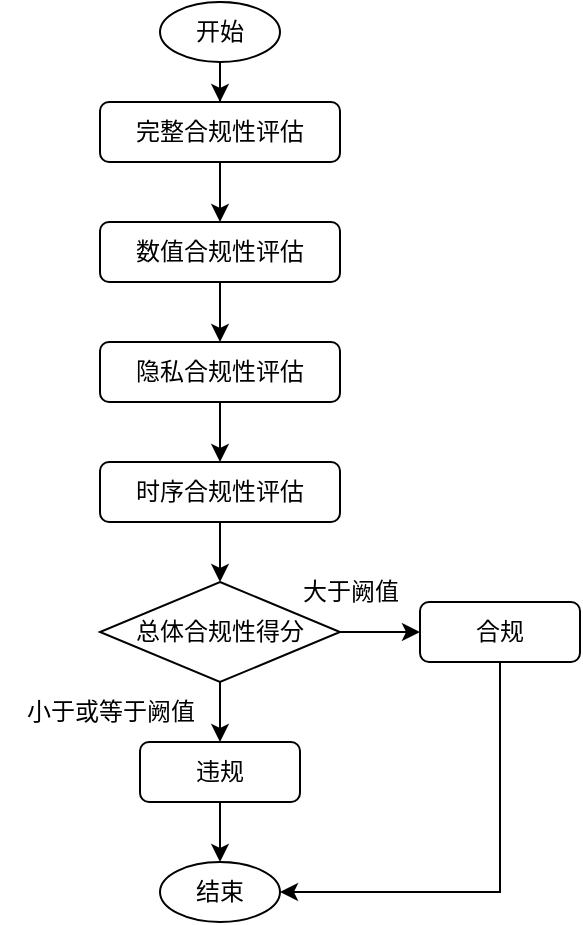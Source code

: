 <mxfile version="22.1.7" type="github" pages="4">
  <diagram name="第 1 页" id="duYfF738FFXLdUVlWwJw">
    <mxGraphModel dx="780" dy="321" grid="1" gridSize="10" guides="1" tooltips="1" connect="1" arrows="1" fold="1" page="1" pageScale="1" pageWidth="827" pageHeight="1169" math="0" shadow="0">
      <root>
        <mxCell id="0" />
        <mxCell id="1" parent="0" />
        <mxCell id="S93av5Pd2ih0I8A_oCEs-7" style="edgeStyle=orthogonalEdgeStyle;rounded=0;orthogonalLoop=1;jettySize=auto;html=1;" parent="1" source="S93av5Pd2ih0I8A_oCEs-1" target="S93av5Pd2ih0I8A_oCEs-2" edge="1">
          <mxGeometry relative="1" as="geometry" />
        </mxCell>
        <mxCell id="S93av5Pd2ih0I8A_oCEs-1" value="完整合规性评估" style="rounded=1;whiteSpace=wrap;html=1;" parent="1" vertex="1">
          <mxGeometry x="240" y="160" width="120" height="30" as="geometry" />
        </mxCell>
        <mxCell id="S93av5Pd2ih0I8A_oCEs-8" style="edgeStyle=orthogonalEdgeStyle;rounded=0;orthogonalLoop=1;jettySize=auto;html=1;" parent="1" source="S93av5Pd2ih0I8A_oCEs-2" target="S93av5Pd2ih0I8A_oCEs-4" edge="1">
          <mxGeometry relative="1" as="geometry" />
        </mxCell>
        <mxCell id="S93av5Pd2ih0I8A_oCEs-2" value="数值合规性评估" style="rounded=1;whiteSpace=wrap;html=1;" parent="1" vertex="1">
          <mxGeometry x="240" y="220" width="120" height="30" as="geometry" />
        </mxCell>
        <mxCell id="S93av5Pd2ih0I8A_oCEs-10" style="edgeStyle=orthogonalEdgeStyle;rounded=0;orthogonalLoop=1;jettySize=auto;html=1;entryX=0.5;entryY=0;entryDx=0;entryDy=0;" parent="1" source="S93av5Pd2ih0I8A_oCEs-3" edge="1">
          <mxGeometry relative="1" as="geometry">
            <mxPoint x="300" y="400" as="targetPoint" />
          </mxGeometry>
        </mxCell>
        <mxCell id="S93av5Pd2ih0I8A_oCEs-3" value="时序合规性评估" style="rounded=1;whiteSpace=wrap;html=1;" parent="1" vertex="1">
          <mxGeometry x="240" y="340" width="120" height="30" as="geometry" />
        </mxCell>
        <mxCell id="S93av5Pd2ih0I8A_oCEs-9" style="edgeStyle=orthogonalEdgeStyle;rounded=0;orthogonalLoop=1;jettySize=auto;html=1;entryX=0.5;entryY=0;entryDx=0;entryDy=0;" parent="1" source="S93av5Pd2ih0I8A_oCEs-4" target="S93av5Pd2ih0I8A_oCEs-3" edge="1">
          <mxGeometry relative="1" as="geometry" />
        </mxCell>
        <mxCell id="S93av5Pd2ih0I8A_oCEs-4" value="隐私合规性评估" style="rounded=1;whiteSpace=wrap;html=1;" parent="1" vertex="1">
          <mxGeometry x="240" y="280" width="120" height="30" as="geometry" />
        </mxCell>
        <mxCell id="S93av5Pd2ih0I8A_oCEs-12" style="edgeStyle=orthogonalEdgeStyle;rounded=0;orthogonalLoop=1;jettySize=auto;html=1;entryX=0.5;entryY=0;entryDx=0;entryDy=0;" parent="1" source="S93av5Pd2ih0I8A_oCEs-11" target="S93av5Pd2ih0I8A_oCEs-1" edge="1">
          <mxGeometry relative="1" as="geometry" />
        </mxCell>
        <mxCell id="S93av5Pd2ih0I8A_oCEs-11" value="开始" style="ellipse;whiteSpace=wrap;html=1;" parent="1" vertex="1">
          <mxGeometry x="270" y="110" width="60" height="30" as="geometry" />
        </mxCell>
        <mxCell id="S93av5Pd2ih0I8A_oCEs-13" value="结束" style="ellipse;whiteSpace=wrap;html=1;" parent="1" vertex="1">
          <mxGeometry x="270" y="540" width="60" height="30" as="geometry" />
        </mxCell>
        <mxCell id="RI4J65ae3wJjC9MfnjZI-4" style="edgeStyle=orthogonalEdgeStyle;rounded=0;orthogonalLoop=1;jettySize=auto;html=1;exitX=1;exitY=0.5;exitDx=0;exitDy=0;" edge="1" parent="1" source="RI4J65ae3wJjC9MfnjZI-1" target="RI4J65ae3wJjC9MfnjZI-2">
          <mxGeometry relative="1" as="geometry" />
        </mxCell>
        <mxCell id="RI4J65ae3wJjC9MfnjZI-6" style="edgeStyle=orthogonalEdgeStyle;rounded=0;orthogonalLoop=1;jettySize=auto;html=1;exitX=0.5;exitY=1;exitDx=0;exitDy=0;entryX=0.5;entryY=0;entryDx=0;entryDy=0;" edge="1" parent="1" source="RI4J65ae3wJjC9MfnjZI-1" target="RI4J65ae3wJjC9MfnjZI-3">
          <mxGeometry relative="1" as="geometry" />
        </mxCell>
        <mxCell id="RI4J65ae3wJjC9MfnjZI-1" value="总体合规性得分" style="rhombus;whiteSpace=wrap;html=1;" vertex="1" parent="1">
          <mxGeometry x="240" y="400" width="120" height="50" as="geometry" />
        </mxCell>
        <mxCell id="RI4J65ae3wJjC9MfnjZI-9" style="edgeStyle=orthogonalEdgeStyle;rounded=0;orthogonalLoop=1;jettySize=auto;html=1;entryX=1;entryY=0.5;entryDx=0;entryDy=0;" edge="1" parent="1" source="RI4J65ae3wJjC9MfnjZI-2" target="S93av5Pd2ih0I8A_oCEs-13">
          <mxGeometry relative="1" as="geometry">
            <Array as="points">
              <mxPoint x="440" y="555" />
            </Array>
          </mxGeometry>
        </mxCell>
        <mxCell id="RI4J65ae3wJjC9MfnjZI-2" value="合规" style="rounded=1;whiteSpace=wrap;html=1;" vertex="1" parent="1">
          <mxGeometry x="400" y="410" width="80" height="30" as="geometry" />
        </mxCell>
        <mxCell id="RI4J65ae3wJjC9MfnjZI-8" style="edgeStyle=orthogonalEdgeStyle;rounded=0;orthogonalLoop=1;jettySize=auto;html=1;entryX=0.5;entryY=0;entryDx=0;entryDy=0;" edge="1" parent="1" source="RI4J65ae3wJjC9MfnjZI-3" target="S93av5Pd2ih0I8A_oCEs-13">
          <mxGeometry relative="1" as="geometry" />
        </mxCell>
        <mxCell id="RI4J65ae3wJjC9MfnjZI-3" value="违规" style="rounded=1;whiteSpace=wrap;html=1;" vertex="1" parent="1">
          <mxGeometry x="260" y="480" width="80" height="30" as="geometry" />
        </mxCell>
        <mxCell id="RI4J65ae3wJjC9MfnjZI-5" value="大于阙值" style="text;html=1;align=center;verticalAlign=middle;resizable=0;points=[];autosize=1;strokeColor=none;fillColor=none;" vertex="1" parent="1">
          <mxGeometry x="330" y="390" width="70" height="30" as="geometry" />
        </mxCell>
        <mxCell id="RI4J65ae3wJjC9MfnjZI-7" value="小于或等于阙值" style="text;html=1;align=center;verticalAlign=middle;resizable=0;points=[];autosize=1;strokeColor=none;fillColor=none;" vertex="1" parent="1">
          <mxGeometry x="190" y="450" width="110" height="30" as="geometry" />
        </mxCell>
      </root>
    </mxGraphModel>
  </diagram>
  <diagram id="mF9gMwfxwTOwPjRndG5x" name="第 2 页">
    <mxGraphModel dx="808" dy="350" grid="1" gridSize="10" guides="1" tooltips="1" connect="1" arrows="1" fold="1" page="1" pageScale="1" pageWidth="827" pageHeight="1169" math="0" shadow="0">
      <root>
        <mxCell id="0" />
        <mxCell id="1" parent="0" />
        <mxCell id="R7eW29wTfnAi3ksOzGpQ-1" value="" style="shape=table;startSize=0;container=1;collapsible=0;childLayout=tableLayout;" parent="1" vertex="1">
          <mxGeometry x="80" y="110" width="320" height="240" as="geometry" />
        </mxCell>
        <mxCell id="R7eW29wTfnAi3ksOzGpQ-2" value="" style="shape=tableRow;horizontal=0;startSize=0;swimlaneHead=0;swimlaneBody=0;strokeColor=inherit;top=0;left=0;bottom=0;right=0;collapsible=0;dropTarget=0;fillColor=none;points=[[0,0.5],[1,0.5]];portConstraint=eastwest;" parent="R7eW29wTfnAi3ksOzGpQ-1" vertex="1">
          <mxGeometry width="320" height="40" as="geometry" />
        </mxCell>
        <mxCell id="R7eW29wTfnAi3ksOzGpQ-3" value="样品名称" style="shape=partialRectangle;html=1;whiteSpace=wrap;connectable=0;strokeColor=inherit;overflow=hidden;fillColor=none;top=0;left=0;bottom=0;right=0;pointerEvents=1;" parent="R7eW29wTfnAi3ksOzGpQ-2" vertex="1">
          <mxGeometry width="60" height="40" as="geometry">
            <mxRectangle width="60" height="40" as="alternateBounds" />
          </mxGeometry>
        </mxCell>
        <mxCell id="R7eW29wTfnAi3ksOzGpQ-4" value="氢化煤油" style="shape=partialRectangle;html=1;whiteSpace=wrap;connectable=0;strokeColor=inherit;overflow=hidden;fillColor=none;top=0;left=0;bottom=0;right=0;pointerEvents=1;" parent="R7eW29wTfnAi3ksOzGpQ-2" vertex="1">
          <mxGeometry x="60" width="100" height="40" as="geometry">
            <mxRectangle width="100" height="40" as="alternateBounds" />
          </mxGeometry>
        </mxCell>
        <mxCell id="R7eW29wTfnAi3ksOzGpQ-5" value="测试编号" style="shape=partialRectangle;html=1;whiteSpace=wrap;connectable=0;strokeColor=inherit;overflow=hidden;fillColor=none;top=0;left=0;bottom=0;right=0;pointerEvents=1;" parent="R7eW29wTfnAi3ksOzGpQ-2" vertex="1">
          <mxGeometry x="160" width="60" height="40" as="geometry">
            <mxRectangle width="60" height="40" as="alternateBounds" />
          </mxGeometry>
        </mxCell>
        <mxCell id="R7eW29wTfnAi3ksOzGpQ-6" value="xxxx-xxxx" style="shape=partialRectangle;html=1;whiteSpace=wrap;connectable=0;strokeColor=inherit;overflow=hidden;fillColor=none;top=0;left=0;bottom=0;right=0;pointerEvents=1;" parent="R7eW29wTfnAi3ksOzGpQ-2" vertex="1">
          <mxGeometry x="220" width="100" height="40" as="geometry">
            <mxRectangle width="100" height="40" as="alternateBounds" />
          </mxGeometry>
        </mxCell>
        <mxCell id="R7eW29wTfnAi3ksOzGpQ-7" value="" style="shape=tableRow;horizontal=0;startSize=0;swimlaneHead=0;swimlaneBody=0;strokeColor=inherit;top=0;left=0;bottom=0;right=0;collapsible=0;dropTarget=0;fillColor=none;points=[[0,0.5],[1,0.5]];portConstraint=eastwest;" parent="R7eW29wTfnAi3ksOzGpQ-1" vertex="1">
          <mxGeometry y="40" width="320" height="40" as="geometry" />
        </mxCell>
        <mxCell id="R7eW29wTfnAi3ksOzGpQ-8" value="委托单位" style="shape=partialRectangle;html=1;whiteSpace=wrap;connectable=0;strokeColor=inherit;overflow=hidden;fillColor=none;top=0;left=0;bottom=0;right=0;pointerEvents=1;" parent="R7eW29wTfnAi3ksOzGpQ-7" vertex="1">
          <mxGeometry width="60" height="40" as="geometry">
            <mxRectangle width="60" height="40" as="alternateBounds" />
          </mxGeometry>
        </mxCell>
        <mxCell id="R7eW29wTfnAi3ksOzGpQ-9" value="公司A" style="shape=partialRectangle;html=1;whiteSpace=wrap;connectable=0;strokeColor=inherit;overflow=hidden;fillColor=none;top=0;left=0;bottom=0;right=0;pointerEvents=1;" parent="R7eW29wTfnAi3ksOzGpQ-7" vertex="1">
          <mxGeometry x="60" width="100" height="40" as="geometry">
            <mxRectangle width="100" height="40" as="alternateBounds" />
          </mxGeometry>
        </mxCell>
        <mxCell id="R7eW29wTfnAi3ksOzGpQ-10" value="委托单位地址" style="shape=partialRectangle;html=1;whiteSpace=wrap;connectable=0;strokeColor=inherit;overflow=hidden;fillColor=none;top=0;left=0;bottom=0;right=0;pointerEvents=1;" parent="R7eW29wTfnAi3ksOzGpQ-7" vertex="1">
          <mxGeometry x="160" width="60" height="40" as="geometry">
            <mxRectangle width="60" height="40" as="alternateBounds" />
          </mxGeometry>
        </mxCell>
        <mxCell id="R7eW29wTfnAi3ksOzGpQ-11" value="具体地址" style="shape=partialRectangle;html=1;whiteSpace=wrap;connectable=0;strokeColor=inherit;overflow=hidden;fillColor=none;top=0;left=0;bottom=0;right=0;pointerEvents=1;" parent="R7eW29wTfnAi3ksOzGpQ-7" vertex="1">
          <mxGeometry x="220" width="100" height="40" as="geometry">
            <mxRectangle width="100" height="40" as="alternateBounds" />
          </mxGeometry>
        </mxCell>
        <mxCell id="R7eW29wTfnAi3ksOzGpQ-12" value="" style="shape=tableRow;horizontal=0;startSize=0;swimlaneHead=0;swimlaneBody=0;strokeColor=inherit;top=0;left=0;bottom=0;right=0;collapsible=0;dropTarget=0;fillColor=none;points=[[0,0.5],[1,0.5]];portConstraint=eastwest;" parent="R7eW29wTfnAi3ksOzGpQ-1" vertex="1">
          <mxGeometry y="80" width="320" height="40" as="geometry" />
        </mxCell>
        <mxCell id="R7eW29wTfnAi3ksOzGpQ-13" value="生产单位" style="shape=partialRectangle;html=1;whiteSpace=wrap;connectable=0;strokeColor=inherit;overflow=hidden;fillColor=none;top=0;left=0;bottom=0;right=0;pointerEvents=1;" parent="R7eW29wTfnAi3ksOzGpQ-12" vertex="1">
          <mxGeometry width="60" height="40" as="geometry">
            <mxRectangle width="60" height="40" as="alternateBounds" />
          </mxGeometry>
        </mxCell>
        <mxCell id="R7eW29wTfnAi3ksOzGpQ-14" value="公司B" style="shape=partialRectangle;html=1;whiteSpace=wrap;connectable=0;strokeColor=inherit;overflow=hidden;fillColor=none;top=0;left=0;bottom=0;right=0;pointerEvents=1;" parent="R7eW29wTfnAi3ksOzGpQ-12" vertex="1">
          <mxGeometry x="60" width="100" height="40" as="geometry">
            <mxRectangle width="100" height="40" as="alternateBounds" />
          </mxGeometry>
        </mxCell>
        <mxCell id="R7eW29wTfnAi3ksOzGpQ-15" value="生产单位地址" style="shape=partialRectangle;html=1;whiteSpace=wrap;connectable=0;strokeColor=inherit;overflow=hidden;fillColor=none;top=0;left=0;bottom=0;right=0;pointerEvents=1;" parent="R7eW29wTfnAi3ksOzGpQ-12" vertex="1">
          <mxGeometry x="160" width="60" height="40" as="geometry">
            <mxRectangle width="60" height="40" as="alternateBounds" />
          </mxGeometry>
        </mxCell>
        <mxCell id="R7eW29wTfnAi3ksOzGpQ-16" value="具体地址" style="shape=partialRectangle;html=1;whiteSpace=wrap;connectable=0;strokeColor=inherit;overflow=hidden;fillColor=none;top=0;left=0;bottom=0;right=0;pointerEvents=1;" parent="R7eW29wTfnAi3ksOzGpQ-12" vertex="1">
          <mxGeometry x="220" width="100" height="40" as="geometry">
            <mxRectangle width="100" height="40" as="alternateBounds" />
          </mxGeometry>
        </mxCell>
        <mxCell id="R7eW29wTfnAi3ksOzGpQ-17" value="" style="shape=tableRow;horizontal=0;startSize=0;swimlaneHead=0;swimlaneBody=0;strokeColor=inherit;top=0;left=0;bottom=0;right=0;collapsible=0;dropTarget=0;fillColor=none;points=[[0,0.5],[1,0.5]];portConstraint=eastwest;" parent="R7eW29wTfnAi3ksOzGpQ-1" vertex="1">
          <mxGeometry y="120" width="320" height="40" as="geometry" />
        </mxCell>
        <mxCell id="R7eW29wTfnAi3ksOzGpQ-18" value="样品描述" style="shape=partialRectangle;html=1;whiteSpace=wrap;connectable=0;strokeColor=inherit;overflow=hidden;fillColor=none;top=0;left=0;bottom=0;right=0;pointerEvents=1;" parent="R7eW29wTfnAi3ksOzGpQ-17" vertex="1">
          <mxGeometry width="60" height="40" as="geometry">
            <mxRectangle width="60" height="40" as="alternateBounds" />
          </mxGeometry>
        </mxCell>
        <mxCell id="R7eW29wTfnAi3ksOzGpQ-19" value="完好" style="shape=partialRectangle;html=1;whiteSpace=wrap;connectable=0;strokeColor=inherit;overflow=hidden;fillColor=none;top=0;left=0;bottom=0;right=0;pointerEvents=1;" parent="R7eW29wTfnAi3ksOzGpQ-17" vertex="1">
          <mxGeometry x="60" width="100" height="40" as="geometry">
            <mxRectangle width="100" height="40" as="alternateBounds" />
          </mxGeometry>
        </mxCell>
        <mxCell id="R7eW29wTfnAi3ksOzGpQ-20" value="样品数量" style="shape=partialRectangle;html=1;whiteSpace=wrap;connectable=0;strokeColor=inherit;overflow=hidden;fillColor=none;top=0;left=0;bottom=0;right=0;pointerEvents=1;" parent="R7eW29wTfnAi3ksOzGpQ-17" vertex="1">
          <mxGeometry x="160" width="60" height="40" as="geometry">
            <mxRectangle width="60" height="40" as="alternateBounds" />
          </mxGeometry>
        </mxCell>
        <mxCell id="R7eW29wTfnAi3ksOzGpQ-21" value="1" style="shape=partialRectangle;html=1;whiteSpace=wrap;connectable=0;strokeColor=inherit;overflow=hidden;fillColor=none;top=0;left=0;bottom=0;right=0;pointerEvents=1;" parent="R7eW29wTfnAi3ksOzGpQ-17" vertex="1">
          <mxGeometry x="220" width="100" height="40" as="geometry">
            <mxRectangle width="100" height="40" as="alternateBounds" />
          </mxGeometry>
        </mxCell>
        <mxCell id="R7eW29wTfnAi3ksOzGpQ-22" value="" style="shape=tableRow;horizontal=0;startSize=0;swimlaneHead=0;swimlaneBody=0;strokeColor=inherit;top=0;left=0;bottom=0;right=0;collapsible=0;dropTarget=0;fillColor=none;points=[[0,0.5],[1,0.5]];portConstraint=eastwest;" parent="R7eW29wTfnAi3ksOzGpQ-1" vertex="1">
          <mxGeometry y="160" width="320" height="40" as="geometry" />
        </mxCell>
        <mxCell id="R7eW29wTfnAi3ksOzGpQ-23" value="测试依据" style="shape=partialRectangle;html=1;whiteSpace=wrap;connectable=0;strokeColor=inherit;overflow=hidden;fillColor=none;top=0;left=0;bottom=0;right=0;pointerEvents=1;" parent="R7eW29wTfnAi3ksOzGpQ-22" vertex="1">
          <mxGeometry width="60" height="40" as="geometry">
            <mxRectangle width="60" height="40" as="alternateBounds" />
          </mxGeometry>
        </mxCell>
        <mxCell id="R7eW29wTfnAi3ksOzGpQ-24" value="Q/BH(10)JD-1502B09-2020" style="shape=partialRectangle;html=1;whiteSpace=wrap;connectable=0;strokeColor=inherit;overflow=hidden;fillColor=none;top=0;left=0;bottom=0;right=0;pointerEvents=1;rowspan=1;colspan=3;" parent="R7eW29wTfnAi3ksOzGpQ-22" vertex="1">
          <mxGeometry x="60" width="260" height="40" as="geometry">
            <mxRectangle width="100" height="40" as="alternateBounds" />
          </mxGeometry>
        </mxCell>
        <mxCell id="R7eW29wTfnAi3ksOzGpQ-25" value="" style="shape=partialRectangle;html=1;whiteSpace=wrap;connectable=0;strokeColor=inherit;overflow=hidden;fillColor=none;top=0;left=0;bottom=0;right=0;pointerEvents=1;" parent="R7eW29wTfnAi3ksOzGpQ-22" vertex="1" visible="0">
          <mxGeometry x="160" width="60" height="40" as="geometry">
            <mxRectangle width="60" height="40" as="alternateBounds" />
          </mxGeometry>
        </mxCell>
        <mxCell id="R7eW29wTfnAi3ksOzGpQ-26" value="" style="shape=partialRectangle;html=1;whiteSpace=wrap;connectable=0;strokeColor=inherit;overflow=hidden;fillColor=none;top=0;left=0;bottom=0;right=0;pointerEvents=1;" parent="R7eW29wTfnAi3ksOzGpQ-22" vertex="1" visible="0">
          <mxGeometry x="220" width="100" height="40" as="geometry">
            <mxRectangle width="100" height="40" as="alternateBounds" />
          </mxGeometry>
        </mxCell>
        <mxCell id="R7eW29wTfnAi3ksOzGpQ-27" value="" style="shape=tableRow;horizontal=0;startSize=0;swimlaneHead=0;swimlaneBody=0;strokeColor=inherit;top=0;left=0;bottom=0;right=0;collapsible=0;dropTarget=0;fillColor=none;points=[[0,0.5],[1,0.5]];portConstraint=eastwest;" parent="R7eW29wTfnAi3ksOzGpQ-1" vertex="1">
          <mxGeometry y="200" width="320" height="40" as="geometry" />
        </mxCell>
        <mxCell id="R7eW29wTfnAi3ksOzGpQ-28" value="&lt;table&gt;&lt;tbody&gt;&lt;tr&gt;&lt;td&gt;测试项目&lt;/td&gt;&lt;/tr&gt;&lt;/tbody&gt;&lt;/table&gt;" style="shape=partialRectangle;html=1;whiteSpace=wrap;connectable=0;strokeColor=inherit;overflow=hidden;fillColor=none;top=0;left=0;bottom=0;right=0;pointerEvents=1;" parent="R7eW29wTfnAi3ksOzGpQ-27" vertex="1">
          <mxGeometry width="60" height="40" as="geometry">
            <mxRectangle width="60" height="40" as="alternateBounds" />
          </mxGeometry>
        </mxCell>
        <mxCell id="R7eW29wTfnAi3ksOzGpQ-29" value="分子式、密度、粘度、蒸馏（常压下）" style="shape=partialRectangle;html=1;whiteSpace=wrap;connectable=0;strokeColor=inherit;overflow=hidden;fillColor=none;top=0;left=0;bottom=0;right=0;pointerEvents=1;rowspan=1;colspan=3;" parent="R7eW29wTfnAi3ksOzGpQ-27" vertex="1">
          <mxGeometry x="60" width="260" height="40" as="geometry">
            <mxRectangle width="100" height="40" as="alternateBounds" />
          </mxGeometry>
        </mxCell>
        <mxCell id="R7eW29wTfnAi3ksOzGpQ-30" value="" style="shape=partialRectangle;html=1;whiteSpace=wrap;connectable=0;strokeColor=inherit;overflow=hidden;fillColor=none;top=0;left=0;bottom=0;right=0;pointerEvents=1;" parent="R7eW29wTfnAi3ksOzGpQ-27" vertex="1" visible="0">
          <mxGeometry x="160" width="60" height="40" as="geometry">
            <mxRectangle width="60" height="40" as="alternateBounds" />
          </mxGeometry>
        </mxCell>
        <mxCell id="R7eW29wTfnAi3ksOzGpQ-31" value="" style="shape=partialRectangle;html=1;whiteSpace=wrap;connectable=0;strokeColor=inherit;overflow=hidden;fillColor=none;top=0;left=0;bottom=0;right=0;pointerEvents=1;" parent="R7eW29wTfnAi3ksOzGpQ-27" vertex="1" visible="0">
          <mxGeometry x="220" width="100" height="40" as="geometry">
            <mxRectangle width="100" height="40" as="alternateBounds" />
          </mxGeometry>
        </mxCell>
        <mxCell id="R7eW29wTfnAi3ksOzGpQ-33" value="" style="shape=table;startSize=0;container=1;collapsible=0;childLayout=tableLayout;" parent="1" vertex="1">
          <mxGeometry x="80" y="350" width="320" height="200" as="geometry" />
        </mxCell>
        <mxCell id="R7eW29wTfnAi3ksOzGpQ-34" value="" style="shape=tableRow;horizontal=0;startSize=0;swimlaneHead=0;swimlaneBody=0;strokeColor=inherit;top=0;left=0;bottom=0;right=0;collapsible=0;dropTarget=0;fillColor=none;points=[[0,0.5],[1,0.5]];portConstraint=eastwest;" parent="R7eW29wTfnAi3ksOzGpQ-33" vertex="1">
          <mxGeometry width="320" height="40" as="geometry" />
        </mxCell>
        <mxCell id="R7eW29wTfnAi3ksOzGpQ-59" value="测&lt;br&gt;试&lt;br&gt;结&lt;br&gt;论" style="shape=partialRectangle;html=1;whiteSpace=wrap;connectable=0;strokeColor=inherit;overflow=hidden;fillColor=none;top=0;left=0;bottom=0;right=0;pointerEvents=1;rowspan=5;colspan=1;" parent="R7eW29wTfnAi3ksOzGpQ-34" vertex="1">
          <mxGeometry width="30" height="200" as="geometry">
            <mxRectangle width="30" height="40" as="alternateBounds" />
          </mxGeometry>
        </mxCell>
        <mxCell id="R7eW29wTfnAi3ksOzGpQ-35" value="序号" style="shape=partialRectangle;html=1;whiteSpace=wrap;connectable=0;strokeColor=inherit;overflow=hidden;fillColor=none;top=0;left=0;bottom=0;right=0;pointerEvents=1;" parent="R7eW29wTfnAi3ksOzGpQ-34" vertex="1">
          <mxGeometry x="30" width="40" height="40" as="geometry">
            <mxRectangle width="40" height="40" as="alternateBounds" />
          </mxGeometry>
        </mxCell>
        <mxCell id="R7eW29wTfnAi3ksOzGpQ-36" value="测试项目" style="shape=partialRectangle;html=1;whiteSpace=wrap;connectable=0;strokeColor=inherit;overflow=hidden;fillColor=none;top=0;left=0;bottom=0;right=0;pointerEvents=1;" parent="R7eW29wTfnAi3ksOzGpQ-34" vertex="1">
          <mxGeometry x="70" width="90" height="40" as="geometry">
            <mxRectangle width="90" height="40" as="alternateBounds" />
          </mxGeometry>
        </mxCell>
        <mxCell id="R7eW29wTfnAi3ksOzGpQ-37" value="单位" style="shape=partialRectangle;html=1;whiteSpace=wrap;connectable=0;strokeColor=inherit;overflow=hidden;fillColor=none;top=0;left=0;bottom=0;right=0;pointerEvents=1;" parent="R7eW29wTfnAi3ksOzGpQ-34" vertex="1">
          <mxGeometry x="160" width="70" height="40" as="geometry">
            <mxRectangle width="70" height="40" as="alternateBounds" />
          </mxGeometry>
        </mxCell>
        <mxCell id="R7eW29wTfnAi3ksOzGpQ-46" value="测试结果" style="shape=partialRectangle;html=1;whiteSpace=wrap;connectable=0;strokeColor=inherit;overflow=hidden;fillColor=none;top=0;left=0;bottom=0;right=0;pointerEvents=1;" parent="R7eW29wTfnAi3ksOzGpQ-34" vertex="1">
          <mxGeometry x="230" width="90" height="40" as="geometry">
            <mxRectangle width="90" height="40" as="alternateBounds" />
          </mxGeometry>
        </mxCell>
        <mxCell id="R7eW29wTfnAi3ksOzGpQ-38" value="" style="shape=tableRow;horizontal=0;startSize=0;swimlaneHead=0;swimlaneBody=0;strokeColor=inherit;top=0;left=0;bottom=0;right=0;collapsible=0;dropTarget=0;fillColor=none;points=[[0,0.5],[1,0.5]];portConstraint=eastwest;" parent="R7eW29wTfnAi3ksOzGpQ-33" vertex="1">
          <mxGeometry y="40" width="320" height="40" as="geometry" />
        </mxCell>
        <mxCell id="R7eW29wTfnAi3ksOzGpQ-60" style="shape=partialRectangle;html=1;whiteSpace=wrap;connectable=0;strokeColor=inherit;overflow=hidden;fillColor=none;top=0;left=0;bottom=0;right=0;pointerEvents=1;" parent="R7eW29wTfnAi3ksOzGpQ-38" vertex="1" visible="0">
          <mxGeometry width="30" height="40" as="geometry">
            <mxRectangle width="30" height="40" as="alternateBounds" />
          </mxGeometry>
        </mxCell>
        <mxCell id="R7eW29wTfnAi3ksOzGpQ-39" value="1" style="shape=partialRectangle;html=1;whiteSpace=wrap;connectable=0;strokeColor=inherit;overflow=hidden;fillColor=none;top=0;left=0;bottom=0;right=0;pointerEvents=1;" parent="R7eW29wTfnAi3ksOzGpQ-38" vertex="1">
          <mxGeometry x="30" width="40" height="40" as="geometry">
            <mxRectangle width="40" height="40" as="alternateBounds" />
          </mxGeometry>
        </mxCell>
        <mxCell id="R7eW29wTfnAi3ksOzGpQ-40" value="分子式" style="shape=partialRectangle;html=1;whiteSpace=wrap;connectable=0;strokeColor=inherit;overflow=hidden;fillColor=none;top=0;left=0;bottom=0;right=0;pointerEvents=1;" parent="R7eW29wTfnAi3ksOzGpQ-38" vertex="1">
          <mxGeometry x="70" width="90" height="40" as="geometry">
            <mxRectangle width="90" height="40" as="alternateBounds" />
          </mxGeometry>
        </mxCell>
        <mxCell id="R7eW29wTfnAi3ksOzGpQ-41" value="/" style="shape=partialRectangle;html=1;whiteSpace=wrap;connectable=0;strokeColor=inherit;overflow=hidden;fillColor=none;top=0;left=0;bottom=0;right=0;pointerEvents=1;" parent="R7eW29wTfnAi3ksOzGpQ-38" vertex="1">
          <mxGeometry x="160" width="70" height="40" as="geometry">
            <mxRectangle width="70" height="40" as="alternateBounds" />
          </mxGeometry>
        </mxCell>
        <mxCell id="R7eW29wTfnAi3ksOzGpQ-47" value="以C&lt;sub&gt;12&lt;/sub&gt;H&lt;sub&gt;26&lt;/sub&gt;计" style="shape=partialRectangle;html=1;whiteSpace=wrap;connectable=0;strokeColor=inherit;overflow=hidden;fillColor=none;top=0;left=0;bottom=0;right=0;pointerEvents=1;" parent="R7eW29wTfnAi3ksOzGpQ-38" vertex="1">
          <mxGeometry x="230" width="90" height="40" as="geometry">
            <mxRectangle width="90" height="40" as="alternateBounds" />
          </mxGeometry>
        </mxCell>
        <mxCell id="R7eW29wTfnAi3ksOzGpQ-42" value="" style="shape=tableRow;horizontal=0;startSize=0;swimlaneHead=0;swimlaneBody=0;strokeColor=inherit;top=0;left=0;bottom=0;right=0;collapsible=0;dropTarget=0;fillColor=none;points=[[0,0.5],[1,0.5]];portConstraint=eastwest;" parent="R7eW29wTfnAi3ksOzGpQ-33" vertex="1">
          <mxGeometry y="80" width="320" height="40" as="geometry" />
        </mxCell>
        <mxCell id="R7eW29wTfnAi3ksOzGpQ-61" style="shape=partialRectangle;html=1;whiteSpace=wrap;connectable=0;strokeColor=inherit;overflow=hidden;fillColor=none;top=0;left=0;bottom=0;right=0;pointerEvents=1;" parent="R7eW29wTfnAi3ksOzGpQ-42" vertex="1" visible="0">
          <mxGeometry width="30" height="40" as="geometry">
            <mxRectangle width="30" height="40" as="alternateBounds" />
          </mxGeometry>
        </mxCell>
        <mxCell id="R7eW29wTfnAi3ksOzGpQ-43" value="2" style="shape=partialRectangle;html=1;whiteSpace=wrap;connectable=0;strokeColor=inherit;overflow=hidden;fillColor=none;top=0;left=0;bottom=0;right=0;pointerEvents=1;" parent="R7eW29wTfnAi3ksOzGpQ-42" vertex="1">
          <mxGeometry x="30" width="40" height="40" as="geometry">
            <mxRectangle width="40" height="40" as="alternateBounds" />
          </mxGeometry>
        </mxCell>
        <mxCell id="R7eW29wTfnAi3ksOzGpQ-44" value="密度" style="shape=partialRectangle;html=1;whiteSpace=wrap;connectable=0;strokeColor=inherit;overflow=hidden;fillColor=none;top=0;left=0;bottom=0;right=0;pointerEvents=1;" parent="R7eW29wTfnAi3ksOzGpQ-42" vertex="1">
          <mxGeometry x="70" width="90" height="40" as="geometry">
            <mxRectangle width="90" height="40" as="alternateBounds" />
          </mxGeometry>
        </mxCell>
        <mxCell id="R7eW29wTfnAi3ksOzGpQ-45" value="&lt;br&gt;&lt;span style=&quot;color: rgb(0, 0, 0); font-family: Helvetica; font-size: 12px; font-style: normal; font-variant-ligatures: normal; font-variant-caps: normal; font-weight: 400; letter-spacing: normal; orphans: 2; text-align: center; text-indent: 0px; text-transform: none; widows: 2; word-spacing: 0px; -webkit-text-stroke-width: 0px; background-color: rgb(251, 251, 251); text-decoration-thickness: initial; text-decoration-style: initial; text-decoration-color: initial; float: none; display: inline !important;&quot;&gt;g/cm&lt;sup&gt;3&lt;/sup&gt;&lt;/span&gt;&lt;br&gt;" style="shape=partialRectangle;html=1;whiteSpace=wrap;connectable=0;strokeColor=inherit;overflow=hidden;fillColor=none;top=0;left=0;bottom=0;right=0;pointerEvents=1;" parent="R7eW29wTfnAi3ksOzGpQ-42" vertex="1">
          <mxGeometry x="160" width="70" height="40" as="geometry">
            <mxRectangle width="70" height="40" as="alternateBounds" />
          </mxGeometry>
        </mxCell>
        <mxCell id="R7eW29wTfnAi3ksOzGpQ-48" value="0.763" style="shape=partialRectangle;html=1;whiteSpace=wrap;connectable=0;strokeColor=inherit;overflow=hidden;fillColor=none;top=0;left=0;bottom=0;right=0;pointerEvents=1;" parent="R7eW29wTfnAi3ksOzGpQ-42" vertex="1">
          <mxGeometry x="230" width="90" height="40" as="geometry">
            <mxRectangle width="90" height="40" as="alternateBounds" />
          </mxGeometry>
        </mxCell>
        <mxCell id="R7eW29wTfnAi3ksOzGpQ-54" style="shape=tableRow;horizontal=0;startSize=0;swimlaneHead=0;swimlaneBody=0;strokeColor=inherit;top=0;left=0;bottom=0;right=0;collapsible=0;dropTarget=0;fillColor=none;points=[[0,0.5],[1,0.5]];portConstraint=eastwest;" parent="R7eW29wTfnAi3ksOzGpQ-33" vertex="1">
          <mxGeometry y="120" width="320" height="40" as="geometry" />
        </mxCell>
        <mxCell id="R7eW29wTfnAi3ksOzGpQ-62" style="shape=partialRectangle;html=1;whiteSpace=wrap;connectable=0;strokeColor=inherit;overflow=hidden;fillColor=none;top=0;left=0;bottom=0;right=0;pointerEvents=1;" parent="R7eW29wTfnAi3ksOzGpQ-54" vertex="1" visible="0">
          <mxGeometry width="30" height="40" as="geometry">
            <mxRectangle width="30" height="40" as="alternateBounds" />
          </mxGeometry>
        </mxCell>
        <mxCell id="R7eW29wTfnAi3ksOzGpQ-55" value="3" style="shape=partialRectangle;html=1;whiteSpace=wrap;connectable=0;strokeColor=inherit;overflow=hidden;fillColor=none;top=0;left=0;bottom=0;right=0;pointerEvents=1;" parent="R7eW29wTfnAi3ksOzGpQ-54" vertex="1">
          <mxGeometry x="30" width="40" height="40" as="geometry">
            <mxRectangle width="40" height="40" as="alternateBounds" />
          </mxGeometry>
        </mxCell>
        <mxCell id="R7eW29wTfnAi3ksOzGpQ-56" value="粘度（25℃）" style="shape=partialRectangle;html=1;whiteSpace=wrap;connectable=0;strokeColor=inherit;overflow=hidden;fillColor=none;top=0;left=0;bottom=0;right=0;pointerEvents=1;" parent="R7eW29wTfnAi3ksOzGpQ-54" vertex="1">
          <mxGeometry x="70" width="90" height="40" as="geometry">
            <mxRectangle width="90" height="40" as="alternateBounds" />
          </mxGeometry>
        </mxCell>
        <mxCell id="R7eW29wTfnAi3ksOzGpQ-57" value="N*S/m&lt;sup&gt;2&lt;/sup&gt;" style="shape=partialRectangle;html=1;whiteSpace=wrap;connectable=0;strokeColor=inherit;overflow=hidden;fillColor=none;top=0;left=0;bottom=0;right=0;pointerEvents=1;" parent="R7eW29wTfnAi3ksOzGpQ-54" vertex="1">
          <mxGeometry x="160" width="70" height="40" as="geometry">
            <mxRectangle width="70" height="40" as="alternateBounds" />
          </mxGeometry>
        </mxCell>
        <mxCell id="R7eW29wTfnAi3ksOzGpQ-58" value="1.82*10&lt;sup&gt;-3&lt;/sup&gt;" style="shape=partialRectangle;html=1;whiteSpace=wrap;connectable=0;strokeColor=inherit;overflow=hidden;fillColor=none;top=0;left=0;bottom=0;right=0;pointerEvents=1;" parent="R7eW29wTfnAi3ksOzGpQ-54" vertex="1">
          <mxGeometry x="230" width="90" height="40" as="geometry">
            <mxRectangle width="90" height="40" as="alternateBounds" />
          </mxGeometry>
        </mxCell>
        <mxCell id="R7eW29wTfnAi3ksOzGpQ-49" style="shape=tableRow;horizontal=0;startSize=0;swimlaneHead=0;swimlaneBody=0;strokeColor=inherit;top=0;left=0;bottom=0;right=0;collapsible=0;dropTarget=0;fillColor=none;points=[[0,0.5],[1,0.5]];portConstraint=eastwest;" parent="R7eW29wTfnAi3ksOzGpQ-33" vertex="1">
          <mxGeometry y="160" width="320" height="40" as="geometry" />
        </mxCell>
        <mxCell id="R7eW29wTfnAi3ksOzGpQ-63" style="shape=partialRectangle;html=1;whiteSpace=wrap;connectable=0;strokeColor=inherit;overflow=hidden;fillColor=none;top=0;left=0;bottom=0;right=0;pointerEvents=1;" parent="R7eW29wTfnAi3ksOzGpQ-49" vertex="1" visible="0">
          <mxGeometry width="30" height="40" as="geometry">
            <mxRectangle width="30" height="40" as="alternateBounds" />
          </mxGeometry>
        </mxCell>
        <mxCell id="R7eW29wTfnAi3ksOzGpQ-50" value="4" style="shape=partialRectangle;html=1;whiteSpace=wrap;connectable=0;strokeColor=inherit;overflow=hidden;fillColor=none;top=0;left=0;bottom=0;right=0;pointerEvents=1;" parent="R7eW29wTfnAi3ksOzGpQ-49" vertex="1">
          <mxGeometry x="30" width="40" height="40" as="geometry">
            <mxRectangle width="40" height="40" as="alternateBounds" />
          </mxGeometry>
        </mxCell>
        <mxCell id="R7eW29wTfnAi3ksOzGpQ-51" value="蒸馏(常压下）" style="shape=partialRectangle;html=1;whiteSpace=wrap;connectable=0;strokeColor=inherit;overflow=hidden;fillColor=none;top=0;left=0;bottom=0;right=0;pointerEvents=1;" parent="R7eW29wTfnAi3ksOzGpQ-49" vertex="1">
          <mxGeometry x="70" width="90" height="40" as="geometry">
            <mxRectangle width="90" height="40" as="alternateBounds" />
          </mxGeometry>
        </mxCell>
        <mxCell id="R7eW29wTfnAi3ksOzGpQ-52" value="℃" style="shape=partialRectangle;html=1;whiteSpace=wrap;connectable=0;strokeColor=inherit;overflow=hidden;fillColor=none;top=0;left=0;bottom=0;right=0;pointerEvents=1;" parent="R7eW29wTfnAi3ksOzGpQ-49" vertex="1">
          <mxGeometry x="160" width="70" height="40" as="geometry">
            <mxRectangle width="70" height="40" as="alternateBounds" />
          </mxGeometry>
        </mxCell>
        <mxCell id="R7eW29wTfnAi3ksOzGpQ-53" value="197-235" style="shape=partialRectangle;html=1;whiteSpace=wrap;connectable=0;strokeColor=inherit;overflow=hidden;fillColor=none;top=0;left=0;bottom=0;right=0;pointerEvents=1;" parent="R7eW29wTfnAi3ksOzGpQ-49" vertex="1">
          <mxGeometry x="230" width="90" height="40" as="geometry">
            <mxRectangle width="90" height="40" as="alternateBounds" />
          </mxGeometry>
        </mxCell>
      </root>
    </mxGraphModel>
  </diagram>
  <diagram id="NSO1p1elAoegMS5FJW9e" name="第 4 页">
    <mxGraphModel dx="808" dy="350" grid="1" gridSize="10" guides="1" tooltips="1" connect="1" arrows="1" fold="1" page="1" pageScale="1" pageWidth="827" pageHeight="1169" math="0" shadow="0">
      <root>
        <mxCell id="0" />
        <mxCell id="1" parent="0" />
        <mxCell id="IXZvvqu_5NTiVDgzNTZM-1" style="edgeStyle=orthogonalEdgeStyle;rounded=0;orthogonalLoop=1;jettySize=auto;html=1;endArrow=none;endFill=0;" parent="1" source="IXZvvqu_5NTiVDgzNTZM-2" target="IXZvvqu_5NTiVDgzNTZM-4" edge="1">
          <mxGeometry relative="1" as="geometry" />
        </mxCell>
        <mxCell id="IXZvvqu_5NTiVDgzNTZM-2" value="&lt;p class=&quot;MsoNormal&quot;&gt;确定权重系数&lt;/p&gt;" style="rounded=1;whiteSpace=wrap;html=1;" parent="1" vertex="1">
          <mxGeometry x="240" y="160" width="120" height="30" as="geometry" />
        </mxCell>
        <mxCell id="IXZvvqu_5NTiVDgzNTZM-3" style="edgeStyle=orthogonalEdgeStyle;rounded=0;orthogonalLoop=1;jettySize=auto;html=1;endArrow=none;endFill=0;" parent="1" source="IXZvvqu_5NTiVDgzNTZM-4" target="IXZvvqu_5NTiVDgzNTZM-8" edge="1">
          <mxGeometry relative="1" as="geometry" />
        </mxCell>
        <mxCell id="IXZvvqu_5NTiVDgzNTZM-4" value="&lt;p class=&quot;MsoNormal&quot;&gt;评估匿名化程度&lt;/p&gt;" style="rounded=1;whiteSpace=wrap;html=1;" parent="1" vertex="1">
          <mxGeometry x="240" y="210" width="120" height="30" as="geometry" />
        </mxCell>
        <mxCell id="IXZvvqu_5NTiVDgzNTZM-5" style="edgeStyle=orthogonalEdgeStyle;rounded=0;orthogonalLoop=1;jettySize=auto;html=1;entryX=0.5;entryY=0;entryDx=0;entryDy=0;endArrow=none;endFill=0;" parent="1" source="IXZvvqu_5NTiVDgzNTZM-6" target="IXZvvqu_5NTiVDgzNTZM-9" edge="1">
          <mxGeometry relative="1" as="geometry" />
        </mxCell>
        <mxCell id="IXZvvqu_5NTiVDgzNTZM-6" value="&lt;p class=&quot;MsoNormal&quot;&gt;评估加密保护&lt;/p&gt;" style="rounded=1;whiteSpace=wrap;html=1;" parent="1" vertex="1">
          <mxGeometry x="240" y="310" width="120" height="30" as="geometry" />
        </mxCell>
        <mxCell id="IXZvvqu_5NTiVDgzNTZM-7" style="edgeStyle=orthogonalEdgeStyle;rounded=0;orthogonalLoop=1;jettySize=auto;html=1;entryX=0.5;entryY=0;entryDx=0;entryDy=0;endArrow=none;endFill=0;" parent="1" source="IXZvvqu_5NTiVDgzNTZM-8" target="IXZvvqu_5NTiVDgzNTZM-6" edge="1">
          <mxGeometry relative="1" as="geometry" />
        </mxCell>
        <mxCell id="IXZvvqu_5NTiVDgzNTZM-8" value="&lt;p class=&quot;MsoNormal&quot;&gt;评估访问控制&lt;/p&gt;" style="rounded=1;whiteSpace=wrap;html=1;" parent="1" vertex="1">
          <mxGeometry x="240" y="260" width="120" height="30" as="geometry" />
        </mxCell>
        <mxCell id="IXZvvqu_5NTiVDgzNTZM-13" style="edgeStyle=orthogonalEdgeStyle;rounded=0;orthogonalLoop=1;jettySize=auto;html=1;endArrow=none;endFill=0;" parent="1" source="IXZvvqu_5NTiVDgzNTZM-9" target="IXZvvqu_5NTiVDgzNTZM-10" edge="1">
          <mxGeometry relative="1" as="geometry" />
        </mxCell>
        <mxCell id="IXZvvqu_5NTiVDgzNTZM-9" value="&lt;p class=&quot;MsoNormal&quot;&gt;评估隐私政策合规性&lt;/p&gt;" style="rounded=1;whiteSpace=wrap;html=1;" parent="1" vertex="1">
          <mxGeometry x="240" y="360" width="120" height="30" as="geometry" />
        </mxCell>
        <mxCell id="IXZvvqu_5NTiVDgzNTZM-14" style="edgeStyle=orthogonalEdgeStyle;rounded=0;orthogonalLoop=1;jettySize=auto;html=1;endArrow=none;endFill=0;" parent="1" source="IXZvvqu_5NTiVDgzNTZM-10" target="IXZvvqu_5NTiVDgzNTZM-11" edge="1">
          <mxGeometry relative="1" as="geometry" />
        </mxCell>
        <mxCell id="IXZvvqu_5NTiVDgzNTZM-10" value="&lt;p class=&quot;MsoNormal&quot;&gt;审计和检查&lt;/p&gt;" style="rounded=1;whiteSpace=wrap;html=1;" parent="1" vertex="1">
          <mxGeometry x="240" y="410" width="120" height="30" as="geometry" />
        </mxCell>
        <mxCell id="IXZvvqu_5NTiVDgzNTZM-15" style="edgeStyle=orthogonalEdgeStyle;rounded=0;orthogonalLoop=1;jettySize=auto;html=1;entryX=0.5;entryY=0;entryDx=0;entryDy=0;endArrow=none;endFill=0;" parent="1" source="IXZvvqu_5NTiVDgzNTZM-11" target="IXZvvqu_5NTiVDgzNTZM-12" edge="1">
          <mxGeometry relative="1" as="geometry" />
        </mxCell>
        <mxCell id="IXZvvqu_5NTiVDgzNTZM-11" value="&lt;p class=&quot;MsoNormal&quot;&gt;评估风险管理&lt;/p&gt;" style="rounded=1;whiteSpace=wrap;html=1;" parent="1" vertex="1">
          <mxGeometry x="240" y="460" width="120" height="30" as="geometry" />
        </mxCell>
        <mxCell id="IXZvvqu_5NTiVDgzNTZM-12" value="&lt;p class=&quot;MsoNormal&quot;&gt;分析和改进&lt;/p&gt;" style="rounded=1;whiteSpace=wrap;html=1;" parent="1" vertex="1">
          <mxGeometry x="240" y="510" width="120" height="30" as="geometry" />
        </mxCell>
      </root>
    </mxGraphModel>
  </diagram>
  <diagram id="NvZlZwjBTkfk2ZuHxaWg" name="第 5 页">
    <mxGraphModel dx="808" dy="350" grid="1" gridSize="10" guides="1" tooltips="1" connect="1" arrows="1" fold="1" page="1" pageScale="1" pageWidth="827" pageHeight="1169" math="0" shadow="0">
      <root>
        <mxCell id="0" />
        <mxCell id="1" parent="0" />
        <mxCell id="XznIJ2uS1ImtVXkLev_C-1" style="edgeStyle=orthogonalEdgeStyle;rounded=0;orthogonalLoop=1;jettySize=auto;html=1;endArrow=none;endFill=0;" parent="1" source="XznIJ2uS1ImtVXkLev_C-2" target="XznIJ2uS1ImtVXkLev_C-4" edge="1">
          <mxGeometry relative="1" as="geometry" />
        </mxCell>
        <mxCell id="XznIJ2uS1ImtVXkLev_C-2" value="&lt;p class=&quot;MsoNormal&quot;&gt;确定权重系数&lt;/p&gt;" style="rounded=1;whiteSpace=wrap;html=1;" parent="1" vertex="1">
          <mxGeometry x="240" y="160" width="120" height="30" as="geometry" />
        </mxCell>
        <mxCell id="XznIJ2uS1ImtVXkLev_C-3" style="edgeStyle=orthogonalEdgeStyle;rounded=0;orthogonalLoop=1;jettySize=auto;html=1;endArrow=none;endFill=0;" parent="1" source="XznIJ2uS1ImtVXkLev_C-4" target="XznIJ2uS1ImtVXkLev_C-8" edge="1">
          <mxGeometry relative="1" as="geometry" />
        </mxCell>
        <mxCell id="XznIJ2uS1ImtVXkLev_C-4" value="&lt;p class=&quot;MsoNormal&quot;&gt;计算时间间隔&lt;/p&gt;" style="rounded=1;whiteSpace=wrap;html=1;" parent="1" vertex="1">
          <mxGeometry x="240" y="210" width="120" height="30" as="geometry" />
        </mxCell>
        <mxCell id="XznIJ2uS1ImtVXkLev_C-6" value="&lt;p class=&quot;MsoNormal&quot;&gt;分析和改进&lt;/p&gt;" style="rounded=1;whiteSpace=wrap;html=1;" parent="1" vertex="1">
          <mxGeometry x="240" y="310" width="120" height="30" as="geometry" />
        </mxCell>
        <mxCell id="XznIJ2uS1ImtVXkLev_C-7" style="edgeStyle=orthogonalEdgeStyle;rounded=0;orthogonalLoop=1;jettySize=auto;html=1;entryX=0.5;entryY=0;entryDx=0;entryDy=0;endArrow=none;endFill=0;" parent="1" source="XznIJ2uS1ImtVXkLev_C-8" target="XznIJ2uS1ImtVXkLev_C-6" edge="1">
          <mxGeometry relative="1" as="geometry" />
        </mxCell>
        <mxCell id="XznIJ2uS1ImtVXkLev_C-8" value="&lt;p class=&quot;MsoNormal&quot;&gt;计算时序合规性得分&lt;/p&gt;" style="rounded=1;whiteSpace=wrap;html=1;" parent="1" vertex="1">
          <mxGeometry x="240" y="260" width="120" height="30" as="geometry" />
        </mxCell>
      </root>
    </mxGraphModel>
  </diagram>
</mxfile>
